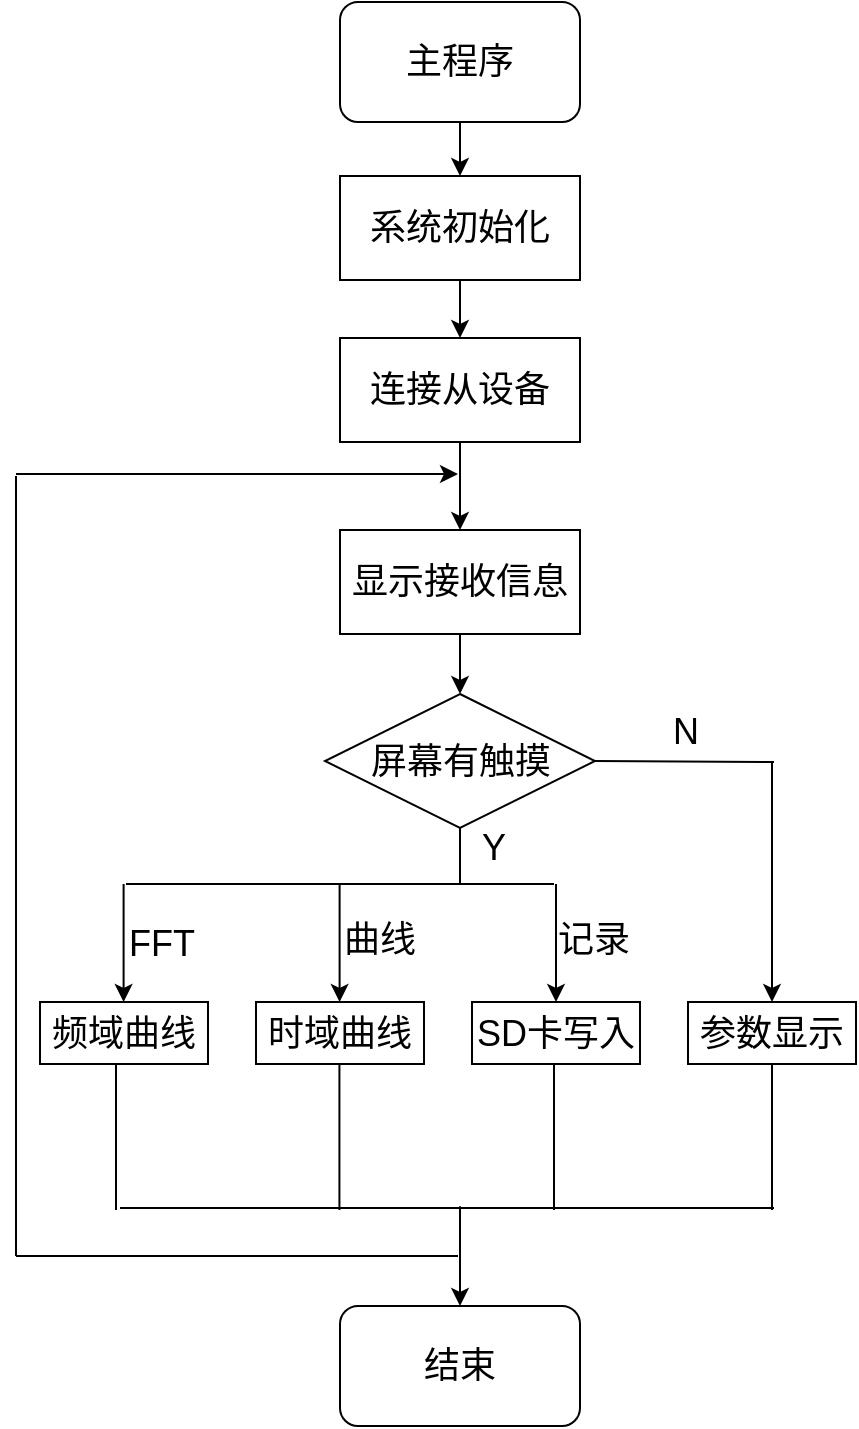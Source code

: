 <mxfile version="13.9.9" type="github">
  <diagram id="75593j-lVVGFzw1Habwj" name="Page-1">
    <mxGraphModel dx="2355" dy="1455" grid="0" gridSize="10" guides="1" tooltips="1" connect="1" arrows="1" fold="1" page="1" pageScale="1" pageWidth="827" pageHeight="1169" math="0" shadow="0">
      <root>
        <mxCell id="0" />
        <mxCell id="1" parent="0" />
        <mxCell id="DoIXO7MsyZcmm1Q71b1x-4" style="edgeStyle=orthogonalEdgeStyle;rounded=0;orthogonalLoop=1;jettySize=auto;html=1;" edge="1" parent="1" source="d5rDAHySSIAsc6SkqLv3-1" target="d5rDAHySSIAsc6SkqLv3-2">
          <mxGeometry relative="1" as="geometry" />
        </mxCell>
        <mxCell id="d5rDAHySSIAsc6SkqLv3-1" value="&lt;font style=&quot;font-size: 18px&quot;&gt;主程序&lt;/font&gt;" style="rounded=1;whiteSpace=wrap;html=1;" parent="1" vertex="1">
          <mxGeometry x="290" y="30" width="120" height="60" as="geometry" />
        </mxCell>
        <mxCell id="DoIXO7MsyZcmm1Q71b1x-3" style="edgeStyle=orthogonalEdgeStyle;rounded=0;orthogonalLoop=1;jettySize=auto;html=1;entryX=0.5;entryY=0;entryDx=0;entryDy=0;" edge="1" parent="1" source="d5rDAHySSIAsc6SkqLv3-2" target="DoIXO7MsyZcmm1Q71b1x-1">
          <mxGeometry relative="1" as="geometry" />
        </mxCell>
        <mxCell id="d5rDAHySSIAsc6SkqLv3-2" value="&lt;font style=&quot;font-size: 18px&quot;&gt;系统初始化&lt;/font&gt;" style="rounded=0;whiteSpace=wrap;html=1;" parent="1" vertex="1">
          <mxGeometry x="290" y="117" width="120" height="52" as="geometry" />
        </mxCell>
        <mxCell id="DoIXO7MsyZcmm1Q71b1x-10" style="edgeStyle=orthogonalEdgeStyle;rounded=0;orthogonalLoop=1;jettySize=auto;html=1;" edge="1" parent="1" source="DoIXO7MsyZcmm1Q71b1x-1" target="DoIXO7MsyZcmm1Q71b1x-9">
          <mxGeometry relative="1" as="geometry" />
        </mxCell>
        <mxCell id="DoIXO7MsyZcmm1Q71b1x-1" value="&lt;font style=&quot;font-size: 18px&quot;&gt;连接从设备&lt;/font&gt;" style="rounded=0;whiteSpace=wrap;html=1;" vertex="1" parent="1">
          <mxGeometry x="290" y="198" width="120" height="52" as="geometry" />
        </mxCell>
        <mxCell id="DoIXO7MsyZcmm1Q71b1x-8" value="&lt;span style=&quot;font-size: 18px&quot;&gt;时域曲线&lt;/span&gt;" style="rounded=0;whiteSpace=wrap;html=1;" vertex="1" parent="1">
          <mxGeometry x="248" y="530" width="84" height="31" as="geometry" />
        </mxCell>
        <mxCell id="DoIXO7MsyZcmm1Q71b1x-12" style="edgeStyle=orthogonalEdgeStyle;rounded=0;orthogonalLoop=1;jettySize=auto;html=1;entryX=0.5;entryY=0;entryDx=0;entryDy=0;" edge="1" parent="1" source="DoIXO7MsyZcmm1Q71b1x-9" target="DoIXO7MsyZcmm1Q71b1x-11">
          <mxGeometry relative="1" as="geometry" />
        </mxCell>
        <mxCell id="DoIXO7MsyZcmm1Q71b1x-9" value="&lt;font style=&quot;font-size: 18px&quot;&gt;显示接收信息&lt;/font&gt;" style="rounded=0;whiteSpace=wrap;html=1;" vertex="1" parent="1">
          <mxGeometry x="290" y="294" width="120" height="52" as="geometry" />
        </mxCell>
        <mxCell id="DoIXO7MsyZcmm1Q71b1x-11" value="&lt;font style=&quot;font-size: 18px&quot;&gt;屏幕有触摸&lt;/font&gt;" style="rhombus;whiteSpace=wrap;html=1;" vertex="1" parent="1">
          <mxGeometry x="282.5" y="376" width="135" height="67" as="geometry" />
        </mxCell>
        <mxCell id="DoIXO7MsyZcmm1Q71b1x-13" value="&lt;span style=&quot;font-size: 18px&quot;&gt;频域曲线&lt;/span&gt;" style="rounded=0;whiteSpace=wrap;html=1;" vertex="1" parent="1">
          <mxGeometry x="140" y="530" width="84" height="31" as="geometry" />
        </mxCell>
        <mxCell id="DoIXO7MsyZcmm1Q71b1x-14" value="&lt;span style=&quot;font-size: 18px&quot;&gt;SD卡写入&lt;/span&gt;" style="rounded=0;whiteSpace=wrap;html=1;" vertex="1" parent="1">
          <mxGeometry x="356" y="530" width="84" height="31" as="geometry" />
        </mxCell>
        <mxCell id="DoIXO7MsyZcmm1Q71b1x-15" value="&lt;span style=&quot;font-size: 18px&quot;&gt;参数显示&lt;/span&gt;" style="rounded=0;whiteSpace=wrap;html=1;" vertex="1" parent="1">
          <mxGeometry x="464" y="530" width="84" height="31" as="geometry" />
        </mxCell>
        <mxCell id="DoIXO7MsyZcmm1Q71b1x-17" value="" style="endArrow=none;html=1;exitX=1;exitY=0.5;exitDx=0;exitDy=0;" edge="1" parent="1" source="DoIXO7MsyZcmm1Q71b1x-11">
          <mxGeometry width="50" height="50" relative="1" as="geometry">
            <mxPoint x="472" y="438" as="sourcePoint" />
            <mxPoint x="507" y="410" as="targetPoint" />
          </mxGeometry>
        </mxCell>
        <mxCell id="DoIXO7MsyZcmm1Q71b1x-18" value="" style="endArrow=classic;html=1;entryX=0.5;entryY=0;entryDx=0;entryDy=0;" edge="1" parent="1" target="DoIXO7MsyZcmm1Q71b1x-15">
          <mxGeometry width="50" height="50" relative="1" as="geometry">
            <mxPoint x="506" y="410" as="sourcePoint" />
            <mxPoint x="651" y="423" as="targetPoint" />
          </mxGeometry>
        </mxCell>
        <mxCell id="DoIXO7MsyZcmm1Q71b1x-19" value="" style="endArrow=none;html=1;entryX=0.5;entryY=1;entryDx=0;entryDy=0;" edge="1" parent="1" target="DoIXO7MsyZcmm1Q71b1x-11">
          <mxGeometry width="50" height="50" relative="1" as="geometry">
            <mxPoint x="350" y="471" as="sourcePoint" />
            <mxPoint x="447" y="446" as="targetPoint" />
          </mxGeometry>
        </mxCell>
        <mxCell id="DoIXO7MsyZcmm1Q71b1x-20" value="&lt;font style=&quot;font-size: 18px&quot;&gt;N&lt;/font&gt;" style="text;html=1;strokeColor=none;fillColor=none;align=center;verticalAlign=middle;whiteSpace=wrap;rounded=0;" vertex="1" parent="1">
          <mxGeometry x="443" y="385" width="40" height="20" as="geometry" />
        </mxCell>
        <mxCell id="DoIXO7MsyZcmm1Q71b1x-21" value="&lt;font style=&quot;font-size: 18px&quot;&gt;记录&lt;/font&gt;" style="text;html=1;strokeColor=none;fillColor=none;align=center;verticalAlign=middle;whiteSpace=wrap;rounded=0;" vertex="1" parent="1">
          <mxGeometry x="397" y="489" width="40" height="20" as="geometry" />
        </mxCell>
        <mxCell id="DoIXO7MsyZcmm1Q71b1x-23" value="&lt;font style=&quot;font-size: 18px&quot;&gt;Y&lt;/font&gt;" style="text;html=1;strokeColor=none;fillColor=none;align=center;verticalAlign=middle;whiteSpace=wrap;rounded=0;" vertex="1" parent="1">
          <mxGeometry x="347" y="443" width="40" height="20" as="geometry" />
        </mxCell>
        <mxCell id="DoIXO7MsyZcmm1Q71b1x-24" value="" style="endArrow=none;html=1;" edge="1" parent="1">
          <mxGeometry width="50" height="50" relative="1" as="geometry">
            <mxPoint x="183" y="471" as="sourcePoint" />
            <mxPoint x="397" y="471" as="targetPoint" />
          </mxGeometry>
        </mxCell>
        <mxCell id="DoIXO7MsyZcmm1Q71b1x-25" value="" style="endArrow=classic;html=1;entryX=0.5;entryY=0;entryDx=0;entryDy=0;" edge="1" parent="1" target="DoIXO7MsyZcmm1Q71b1x-14">
          <mxGeometry width="50" height="50" relative="1" as="geometry">
            <mxPoint x="398" y="471" as="sourcePoint" />
            <mxPoint x="243" y="406" as="targetPoint" />
          </mxGeometry>
        </mxCell>
        <mxCell id="DoIXO7MsyZcmm1Q71b1x-30" value="&lt;font style=&quot;font-size: 18px&quot;&gt;FFT&lt;/font&gt;" style="text;html=1;strokeColor=none;fillColor=none;align=center;verticalAlign=middle;whiteSpace=wrap;rounded=0;" vertex="1" parent="1">
          <mxGeometry x="181" y="491" width="40" height="20" as="geometry" />
        </mxCell>
        <mxCell id="DoIXO7MsyZcmm1Q71b1x-31" value="&lt;font style=&quot;font-size: 18px&quot;&gt;曲线&lt;/font&gt;" style="text;html=1;strokeColor=none;fillColor=none;align=center;verticalAlign=middle;whiteSpace=wrap;rounded=0;" vertex="1" parent="1">
          <mxGeometry x="290" y="489" width="40" height="20" as="geometry" />
        </mxCell>
        <mxCell id="DoIXO7MsyZcmm1Q71b1x-32" value="" style="endArrow=classic;html=1;entryX=0.5;entryY=0;entryDx=0;entryDy=0;" edge="1" parent="1">
          <mxGeometry width="50" height="50" relative="1" as="geometry">
            <mxPoint x="289.8" y="471" as="sourcePoint" />
            <mxPoint x="289.8" y="530" as="targetPoint" />
          </mxGeometry>
        </mxCell>
        <mxCell id="DoIXO7MsyZcmm1Q71b1x-33" value="" style="endArrow=classic;html=1;entryX=0.5;entryY=0;entryDx=0;entryDy=0;" edge="1" parent="1">
          <mxGeometry width="50" height="50" relative="1" as="geometry">
            <mxPoint x="181.8" y="471" as="sourcePoint" />
            <mxPoint x="181.8" y="530" as="targetPoint" />
            <Array as="points">
              <mxPoint x="181.8" y="501" />
            </Array>
          </mxGeometry>
        </mxCell>
        <mxCell id="DoIXO7MsyZcmm1Q71b1x-34" value="" style="endArrow=none;html=1;" edge="1" parent="1">
          <mxGeometry width="50" height="50" relative="1" as="geometry">
            <mxPoint x="180" y="633" as="sourcePoint" />
            <mxPoint x="507" y="633" as="targetPoint" />
          </mxGeometry>
        </mxCell>
        <mxCell id="DoIXO7MsyZcmm1Q71b1x-35" value="" style="endArrow=none;html=1;entryX=0.5;entryY=1;entryDx=0;entryDy=0;" edge="1" parent="1" target="DoIXO7MsyZcmm1Q71b1x-15">
          <mxGeometry width="50" height="50" relative="1" as="geometry">
            <mxPoint x="506" y="634" as="sourcePoint" />
            <mxPoint x="623" y="644" as="targetPoint" />
          </mxGeometry>
        </mxCell>
        <mxCell id="DoIXO7MsyZcmm1Q71b1x-38" value="" style="endArrow=none;html=1;entryX=0.5;entryY=1;entryDx=0;entryDy=0;" edge="1" parent="1">
          <mxGeometry width="50" height="50" relative="1" as="geometry">
            <mxPoint x="178" y="634" as="sourcePoint" />
            <mxPoint x="178" y="561.0" as="targetPoint" />
          </mxGeometry>
        </mxCell>
        <mxCell id="DoIXO7MsyZcmm1Q71b1x-39" value="" style="endArrow=none;html=1;entryX=0.5;entryY=1;entryDx=0;entryDy=0;" edge="1" parent="1">
          <mxGeometry width="50" height="50" relative="1" as="geometry">
            <mxPoint x="397" y="634" as="sourcePoint" />
            <mxPoint x="397" y="561" as="targetPoint" />
          </mxGeometry>
        </mxCell>
        <mxCell id="DoIXO7MsyZcmm1Q71b1x-40" value="" style="endArrow=none;html=1;entryX=0.5;entryY=1;entryDx=0;entryDy=0;" edge="1" parent="1">
          <mxGeometry width="50" height="50" relative="1" as="geometry">
            <mxPoint x="289.71" y="634" as="sourcePoint" />
            <mxPoint x="289.71" y="561" as="targetPoint" />
          </mxGeometry>
        </mxCell>
        <mxCell id="DoIXO7MsyZcmm1Q71b1x-43" style="edgeStyle=orthogonalEdgeStyle;rounded=0;orthogonalLoop=1;jettySize=auto;html=1;startArrow=classic;startFill=1;endArrow=none;endFill=0;" edge="1" parent="1" source="DoIXO7MsyZcmm1Q71b1x-42">
          <mxGeometry relative="1" as="geometry">
            <mxPoint x="350" y="632.143" as="targetPoint" />
          </mxGeometry>
        </mxCell>
        <mxCell id="DoIXO7MsyZcmm1Q71b1x-42" value="&lt;font style=&quot;font-size: 18px&quot;&gt;结束&lt;/font&gt;" style="rounded=1;whiteSpace=wrap;html=1;" vertex="1" parent="1">
          <mxGeometry x="290" y="682" width="120" height="60" as="geometry" />
        </mxCell>
        <mxCell id="DoIXO7MsyZcmm1Q71b1x-44" value="" style="endArrow=none;html=1;" edge="1" parent="1">
          <mxGeometry width="50" height="50" relative="1" as="geometry">
            <mxPoint x="128" y="657" as="sourcePoint" />
            <mxPoint x="349" y="657" as="targetPoint" />
          </mxGeometry>
        </mxCell>
        <mxCell id="DoIXO7MsyZcmm1Q71b1x-45" value="" style="endArrow=none;html=1;" edge="1" parent="1">
          <mxGeometry width="50" height="50" relative="1" as="geometry">
            <mxPoint x="128" y="657" as="sourcePoint" />
            <mxPoint x="128" y="267" as="targetPoint" />
          </mxGeometry>
        </mxCell>
        <mxCell id="DoIXO7MsyZcmm1Q71b1x-46" value="" style="endArrow=classic;html=1;" edge="1" parent="1">
          <mxGeometry width="50" height="50" relative="1" as="geometry">
            <mxPoint x="128" y="266" as="sourcePoint" />
            <mxPoint x="349" y="266" as="targetPoint" />
          </mxGeometry>
        </mxCell>
      </root>
    </mxGraphModel>
  </diagram>
</mxfile>
